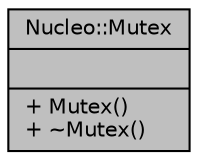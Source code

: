 digraph "Nucleo::Mutex"
{
  edge [fontname="Helvetica",fontsize="10",labelfontname="Helvetica",labelfontsize="10"];
  node [fontname="Helvetica",fontsize="10",shape=record];
  Node1 [label="{Nucleo::Mutex\n||+ Mutex()\l+ ~Mutex()\l}",height=0.2,width=0.4,color="black", fillcolor="grey75", style="filled", fontcolor="black"];
}
